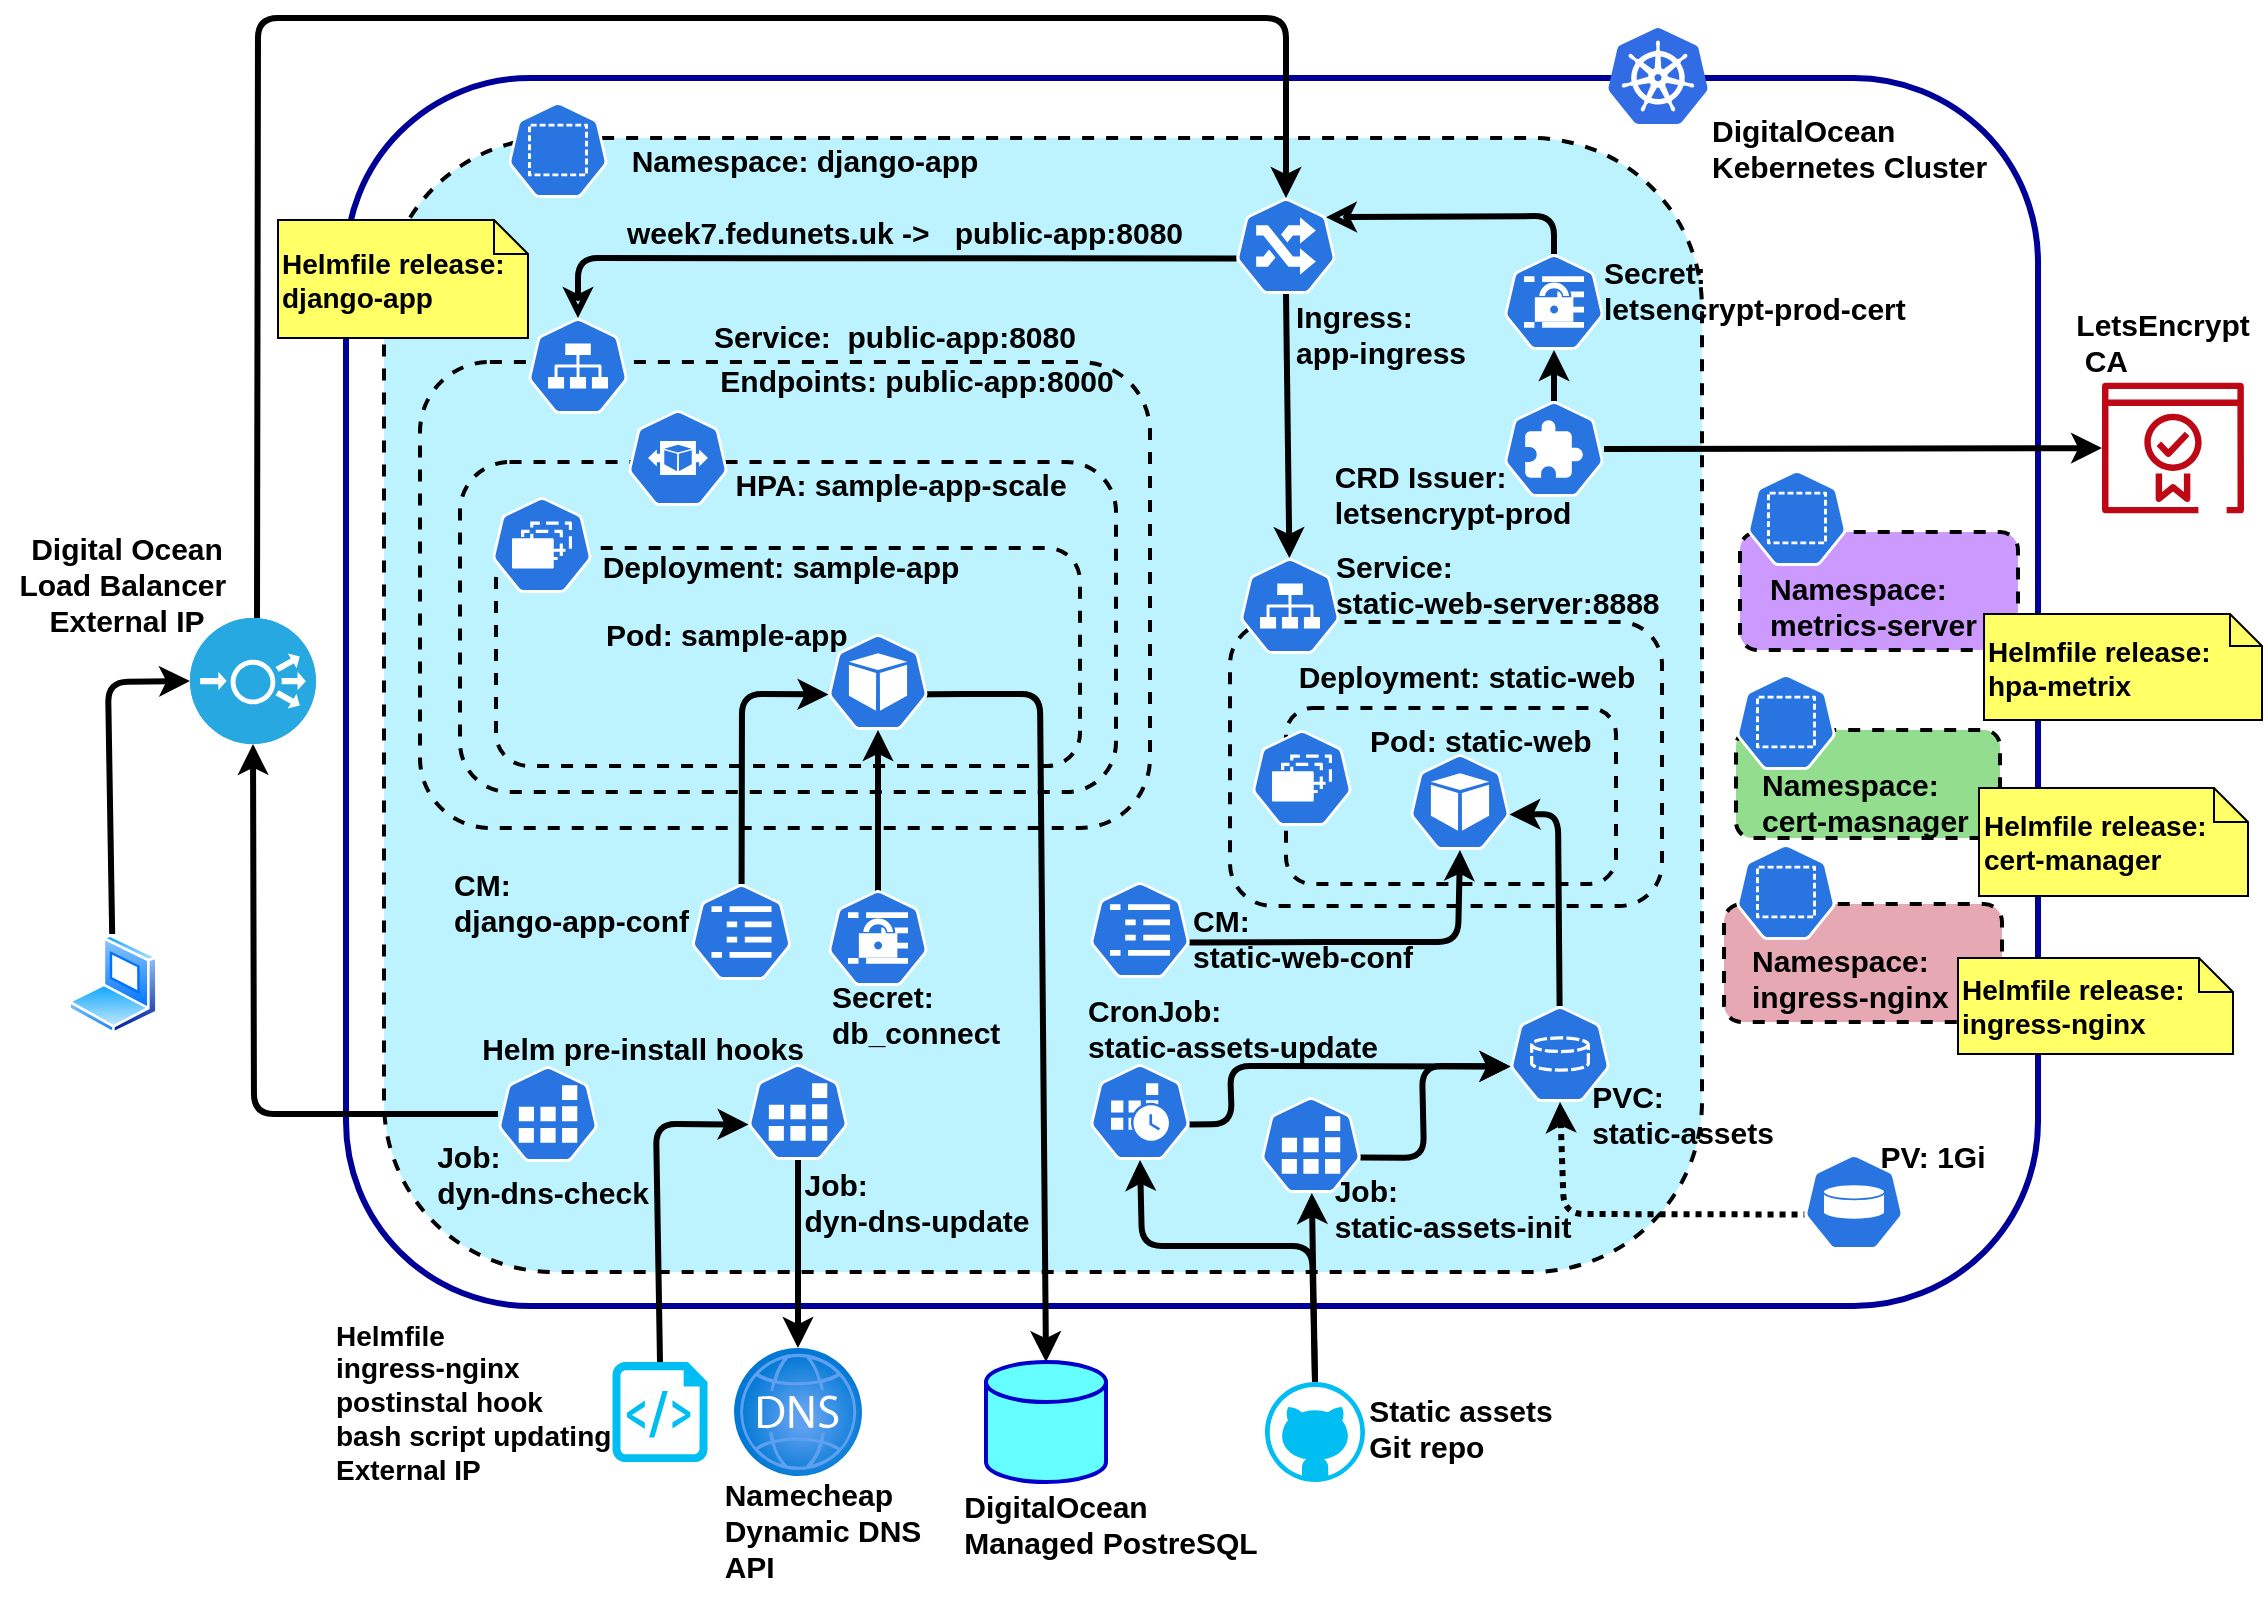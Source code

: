 <mxfile>
    <diagram id="bxJqmcAA1n49yRWCh9Xo" name="Page-1">
        <mxGraphModel dx="1388" dy="746" grid="0" gridSize="10" guides="1" tooltips="1" connect="1" arrows="1" fold="1" page="1" pageScale="1" pageWidth="1169" pageHeight="827" background="#ffffff" math="0" shadow="0">
            <root>
                <mxCell id="0"/>
                <mxCell id="1" parent="0"/>
                <mxCell id="16" value="" style="rounded=1;whiteSpace=wrap;html=1;fillColor=none;strokeColor=#000099;strokeWidth=3;fontColor=#000000;fontSize=15;fontFamily=Helvetica;" parent="1" vertex="1">
                    <mxGeometry x="185" y="68" width="846" height="614" as="geometry"/>
                </mxCell>
                <mxCell id="20" value="" style="rounded=1;whiteSpace=wrap;html=1;strokeColor=#000000;strokeWidth=2;fillColor=#E6A8B2;dashed=1;fontColor=#000000;fontSize=15;fontFamily=Helvetica;" parent="1" vertex="1">
                    <mxGeometry x="874" y="481" width="139" height="59" as="geometry"/>
                </mxCell>
                <mxCell id="19" value="" style="rounded=1;whiteSpace=wrap;html=1;strokeColor=#000000;strokeWidth=2;fillColor=#93DE8E;dashed=1;fontColor=#000000;fontSize=15;fontFamily=Helvetica;" parent="1" vertex="1">
                    <mxGeometry x="880" y="394" width="132" height="54" as="geometry"/>
                </mxCell>
                <mxCell id="18" value="" style="rounded=1;whiteSpace=wrap;html=1;strokeColor=#000000;strokeWidth=2;fillColor=#BDF2FF;dashed=1;fontColor=#000000;fontSize=15;fontFamily=Helvetica;" parent="1" vertex="1">
                    <mxGeometry x="204" y="98" width="659" height="567" as="geometry"/>
                </mxCell>
                <mxCell id="29" value="" style="rounded=1;whiteSpace=wrap;html=1;strokeColor=#000000;strokeWidth=2;fillColor=none;dashed=1;fontColor=#000000;fontSize=15;fontFamily=Helvetica;" parent="1" vertex="1">
                    <mxGeometry x="222" y="210" width="365" height="233" as="geometry"/>
                </mxCell>
                <mxCell id="30" value="" style="rounded=1;whiteSpace=wrap;html=1;strokeColor=#000000;strokeWidth=2;fillColor=none;dashed=1;fontColor=#000000;fontSize=15;fontFamily=Helvetica;" parent="1" vertex="1">
                    <mxGeometry x="242" y="260" width="328" height="165" as="geometry"/>
                </mxCell>
                <mxCell id="37" value="" style="rounded=1;whiteSpace=wrap;html=1;strokeColor=#000000;strokeWidth=2;fillColor=none;dashed=1;fontColor=#000000;fontSize=15;fontFamily=Helvetica;" parent="1" vertex="1">
                    <mxGeometry x="260" y="303" width="292" height="109" as="geometry"/>
                </mxCell>
                <mxCell id="17" value="" style="sketch=0;aspect=fixed;html=1;points=[];align=center;image;fontSize=15;image=img/lib/mscae/Kubernetes.svg;strokeColor=#000000;strokeWidth=3;fillColor=none;fontColor=#000000;fontFamily=Helvetica;" parent="1" vertex="1">
                    <mxGeometry x="816" y="43" width="50" height="48" as="geometry"/>
                </mxCell>
                <mxCell id="21" value="" style="sketch=0;html=1;dashed=0;whitespace=wrap;fillColor=#2875E2;strokeColor=#ffffff;points=[[0.005,0.63,0],[0.1,0.2,0],[0.9,0.2,0],[0.5,0,0],[0.995,0.63,0],[0.72,0.99,0],[0.5,1,0],[0.28,0.99,0]];verticalLabelPosition=bottom;align=center;verticalAlign=top;shape=mxgraph.kubernetes.icon;prIcon=ns;strokeWidth=2;fontColor=#000000;fontSize=15;fontFamily=Helvetica;" parent="1" vertex="1">
                    <mxGeometry x="266" y="80" width="50" height="48" as="geometry"/>
                </mxCell>
                <mxCell id="22" value="" style="sketch=0;html=1;dashed=0;whitespace=wrap;fillColor=#2875E2;strokeColor=#ffffff;points=[[0.005,0.63,0],[0.1,0.2,0],[0.9,0.2,0],[0.5,0,0],[0.995,0.63,0],[0.72,0.99,0],[0.5,1,0],[0.28,0.99,0]];verticalLabelPosition=bottom;align=center;verticalAlign=top;shape=mxgraph.kubernetes.icon;prIcon=ns;strokeWidth=2;fontColor=#000000;fontSize=15;fontFamily=Helvetica;" parent="1" vertex="1">
                    <mxGeometry x="880" y="366" width="50" height="48" as="geometry"/>
                </mxCell>
                <mxCell id="23" value="" style="sketch=0;html=1;dashed=0;whitespace=wrap;fillColor=#2875E2;strokeColor=#ffffff;points=[[0.005,0.63,0],[0.1,0.2,0],[0.9,0.2,0],[0.5,0,0],[0.995,0.63,0],[0.72,0.99,0],[0.5,1,0],[0.28,0.99,0]];verticalLabelPosition=bottom;align=center;verticalAlign=top;shape=mxgraph.kubernetes.icon;prIcon=ns;strokeWidth=2;fontColor=#000000;fontSize=15;fontFamily=Helvetica;" parent="1" vertex="1">
                    <mxGeometry x="880" y="451" width="50" height="48" as="geometry"/>
                </mxCell>
                <mxCell id="46" style="edgeStyle=none;html=1;fontSize=15;fontColor=#000000;strokeColor=#000000;strokeWidth=3;endArrow=classic;endFill=0;startArrow=none;startFill=0;entryX=0.5;entryY=0;entryDx=0;entryDy=0;entryPerimeter=0;fontFamily=Helvetica;exitX=0.005;exitY=0.63;exitDx=0;exitDy=0;exitPerimeter=0;" parent="1" source="24" target="26" edge="1">
                    <mxGeometry relative="1" as="geometry">
                        <mxPoint x="545" y="354" as="targetPoint"/>
                        <Array as="points">
                            <mxPoint x="301" y="158"/>
                        </Array>
                        <mxPoint x="564.0" y="158" as="sourcePoint"/>
                    </mxGeometry>
                </mxCell>
                <mxCell id="59" style="edgeStyle=none;html=1;entryX=0.5;entryY=0;entryDx=0;entryDy=0;entryPerimeter=0;strokeColor=#000000;strokeWidth=3;fontSize=15;fontColor=#000000;startArrow=classic;startFill=0;endArrow=none;endFill=0;fontFamily=Helvetica;exitX=0.9;exitY=0.2;exitDx=0;exitDy=0;exitPerimeter=0;" parent="1" source="24" target="55" edge="1">
                    <mxGeometry relative="1" as="geometry">
                        <Array as="points">
                            <mxPoint x="789" y="137"/>
                        </Array>
                        <mxPoint x="774" y="182" as="sourcePoint"/>
                        <mxPoint x="780" y="278" as="targetPoint"/>
                    </mxGeometry>
                </mxCell>
                <mxCell id="122" style="edgeStyle=none;html=1;exitX=0.5;exitY=1;exitDx=0;exitDy=0;exitPerimeter=0;strokeColor=#000000;strokeWidth=3;" edge="1" parent="1" source="24" target="113">
                    <mxGeometry relative="1" as="geometry"/>
                </mxCell>
                <mxCell id="24" value="" style="sketch=0;html=1;dashed=0;whitespace=wrap;fillColor=#2875E2;strokeColor=#ffffff;points=[[0.005,0.63,0],[0.1,0.2,0],[0.9,0.2,0],[0.5,0,0],[0.995,0.63,0],[0.72,0.99,0],[0.5,1,0],[0.28,0.99,0]];verticalLabelPosition=bottom;align=center;verticalAlign=top;shape=mxgraph.kubernetes.icon;prIcon=ing;strokeWidth=2;fontColor=#000000;fontSize=15;fontFamily=Helvetica;" parent="1" vertex="1">
                    <mxGeometry x="630" y="128" width="50" height="48" as="geometry"/>
                </mxCell>
                <mxCell id="26" value="" style="sketch=0;html=1;dashed=0;whitespace=wrap;fillColor=#2875E2;strokeColor=#ffffff;points=[[0.005,0.63,0],[0.1,0.2,0],[0.9,0.2,0],[0.5,0,0],[0.995,0.63,0],[0.72,0.99,0],[0.5,1,0],[0.28,0.99,0]];verticalLabelPosition=bottom;align=center;verticalAlign=top;shape=mxgraph.kubernetes.icon;prIcon=svc;strokeWidth=2;fontColor=#000000;fontSize=15;fontFamily=Helvetica;" parent="1" vertex="1">
                    <mxGeometry x="276" y="188" width="50" height="48" as="geometry"/>
                </mxCell>
                <mxCell id="25" value="" style="sketch=0;html=1;dashed=0;whitespace=wrap;fillColor=#2875E2;strokeColor=#ffffff;points=[[0.005,0.63,0],[0.1,0.2,0],[0.9,0.2,0],[0.5,0,0],[0.995,0.63,0],[0.72,0.99,0],[0.5,1,0],[0.28,0.99,0]];verticalLabelPosition=bottom;align=center;verticalAlign=top;shape=mxgraph.kubernetes.icon;prIcon=hpa;strokeWidth=2;fontColor=#000000;fontSize=15;fontFamily=Helvetica;" parent="1" vertex="1">
                    <mxGeometry x="326" y="234" width="50" height="48" as="geometry"/>
                </mxCell>
                <mxCell id="62" style="edgeStyle=none;html=1;entryX=0.005;entryY=0.63;entryDx=0;entryDy=0;entryPerimeter=0;strokeColor=#000000;strokeWidth=3;fontSize=15;fontColor=#000000;startArrow=none;startFill=0;endArrow=classic;endFill=1;fontFamily=Helvetica;" parent="1" source="31" target="33" edge="1">
                    <mxGeometry relative="1" as="geometry">
                        <Array as="points">
                            <mxPoint x="383" y="376"/>
                        </Array>
                    </mxGeometry>
                </mxCell>
                <mxCell id="31" value="" style="sketch=0;html=1;dashed=0;whitespace=wrap;fillColor=#2875E2;strokeColor=#ffffff;points=[[0.005,0.63,0],[0.1,0.2,0],[0.9,0.2,0],[0.5,0,0],[0.995,0.63,0],[0.72,0.99,0],[0.5,1,0],[0.28,0.99,0]];verticalLabelPosition=bottom;align=center;verticalAlign=top;shape=mxgraph.kubernetes.icon;prIcon=cm;strokeWidth=2;fontColor=#000000;fontSize=15;fontFamily=Helvetica;" parent="1" vertex="1">
                    <mxGeometry x="357.75" y="471" width="50" height="48" as="geometry"/>
                </mxCell>
                <mxCell id="61" style="edgeStyle=none;html=1;entryX=0.5;entryY=1;entryDx=0;entryDy=0;entryPerimeter=0;strokeColor=#000000;strokeWidth=3;fontSize=15;fontColor=#000000;startArrow=none;startFill=0;endArrow=classic;endFill=1;fontFamily=Helvetica;" parent="1" source="32" target="55" edge="1">
                    <mxGeometry relative="1" as="geometry"/>
                </mxCell>
                <mxCell id="68" style="edgeStyle=none;html=1;strokeColor=#000000;strokeWidth=3;fontSize=15;fontColor=#000000;startArrow=none;startFill=0;endArrow=classic;endFill=1;fontFamily=Helvetica;" parent="1" source="32" target="64" edge="1">
                    <mxGeometry relative="1" as="geometry"/>
                </mxCell>
                <mxCell id="32" value="" style="sketch=0;html=1;dashed=0;whitespace=wrap;fillColor=#2875E2;strokeColor=#ffffff;points=[[0.005,0.63,0],[0.1,0.2,0],[0.9,0.2,0],[0.5,0,0],[0.995,0.63,0],[0.72,0.99,0],[0.5,1,0],[0.28,0.99,0]];verticalLabelPosition=bottom;align=center;verticalAlign=top;shape=mxgraph.kubernetes.icon;prIcon=crd;strokeWidth=2;fontColor=#000000;fontSize=15;fontFamily=Helvetica;" parent="1" vertex="1">
                    <mxGeometry x="764" y="229.5" width="50" height="48" as="geometry"/>
                </mxCell>
                <mxCell id="71" style="edgeStyle=none;html=1;exitX=0.995;exitY=0.63;exitDx=0;exitDy=0;exitPerimeter=0;entryX=0.5;entryY=0;entryDx=0;entryDy=0;entryPerimeter=0;strokeColor=#000000;strokeWidth=3;fontSize=15;fontColor=#000000;startArrow=none;startFill=0;endArrow=classic;endFill=1;fontFamily=Helvetica;" parent="1" edge="1" target="70">
                    <mxGeometry relative="1" as="geometry">
                        <Array as="points">
                            <mxPoint x="504" y="376"/>
                            <mxPoint x="532" y="376"/>
                        </Array>
                        <mxPoint x="463.75" y="376.24" as="sourcePoint"/>
                        <mxPoint x="667" y="722.0" as="targetPoint"/>
                    </mxGeometry>
                </mxCell>
                <mxCell id="33" value="" style="sketch=0;html=1;dashed=0;whitespace=wrap;fillColor=#2875E2;strokeColor=#ffffff;points=[[0.005,0.63,0],[0.1,0.2,0],[0.9,0.2,0],[0.5,0,0],[0.995,0.63,0],[0.72,0.99,0],[0.5,1,0],[0.28,0.99,0]];verticalLabelPosition=bottom;align=center;verticalAlign=top;shape=mxgraph.kubernetes.icon;prIcon=pod;strokeWidth=2;fontColor=#000000;fontSize=15;fontFamily=Helvetica;" parent="1" vertex="1">
                    <mxGeometry x="426" y="346" width="50" height="48" as="geometry"/>
                </mxCell>
                <mxCell id="63" style="edgeStyle=none;html=1;exitX=0.5;exitY=0;exitDx=0;exitDy=0;exitPerimeter=0;entryX=0.5;entryY=1;entryDx=0;entryDy=0;entryPerimeter=0;strokeColor=#000000;strokeWidth=3;fontSize=15;fontColor=#000000;startArrow=none;startFill=0;endArrow=classic;endFill=1;fontFamily=Helvetica;" parent="1" source="125" target="33" edge="1">
                    <mxGeometry relative="1" as="geometry">
                        <Array as="points">
                            <mxPoint x="451" y="495"/>
                        </Array>
                        <mxPoint x="480.25" y="494.24" as="sourcePoint"/>
                    </mxGeometry>
                </mxCell>
                <mxCell id="67" style="edgeStyle=none;html=1;strokeColor=#000000;strokeWidth=3;fontSize=15;fontColor=#000000;startArrow=none;startFill=0;endArrow=classic;endFill=1;exitX=0.5;exitY=1;exitDx=0;exitDy=0;exitPerimeter=0;fontFamily=Helvetica;" parent="1" source="36" target="66" edge="1">
                    <mxGeometry relative="1" as="geometry">
                        <Array as="points"/>
                    </mxGeometry>
                </mxCell>
                <mxCell id="36" value="" style="sketch=0;html=1;dashed=0;whitespace=wrap;fillColor=#2875E2;strokeColor=#ffffff;points=[[0.005,0.63,0],[0.1,0.2,0],[0.9,0.2,0],[0.5,0,0],[0.995,0.63,0],[0.72,0.99,0],[0.5,1,0],[0.28,0.99,0]];verticalLabelPosition=bottom;align=center;verticalAlign=top;shape=mxgraph.kubernetes.icon;prIcon=job;strokeWidth=2;fontColor=#000000;fontSize=15;fontFamily=Helvetica;" parent="1" vertex="1">
                    <mxGeometry x="386" y="561" width="50" height="48" as="geometry"/>
                </mxCell>
                <mxCell id="35" value="" style="sketch=0;html=1;dashed=0;whitespace=wrap;fillColor=#2875E2;strokeColor=#ffffff;points=[[0.005,0.63,0],[0.1,0.2,0],[0.9,0.2,0],[0.5,0,0],[0.995,0.63,0],[0.72,0.99,0],[0.5,1,0],[0.28,0.99,0]];verticalLabelPosition=bottom;align=center;verticalAlign=top;shape=mxgraph.kubernetes.icon;prIcon=rs;strokeWidth=2;fontColor=#000000;fontSize=15;fontFamily=Helvetica;" parent="1" vertex="1">
                    <mxGeometry x="258" y="277.5" width="50" height="48" as="geometry"/>
                </mxCell>
                <mxCell id="39" value="&lt;font style=&quot;font-size: 15px;&quot;&gt;&lt;b style=&quot;font-size: 15px;&quot;&gt;DigitalOcean &lt;br&gt;Kebernetes Cluster&lt;/b&gt;&lt;/font&gt;" style="text;html=1;align=left;verticalAlign=middle;resizable=0;points=[];autosize=1;strokeColor=none;fillColor=none;fontColor=#000000;fontSize=15;fontFamily=Helvetica;" parent="1" vertex="1">
                    <mxGeometry x="866" y="79" width="156" height="48" as="geometry"/>
                </mxCell>
                <mxCell id="40" value="&lt;font style=&quot;font-size: 15px;&quot;&gt;&lt;b style=&quot;font-size: 15px;&quot;&gt;Namespace: django-app&lt;/b&gt;&lt;/font&gt;" style="text;html=1;align=center;verticalAlign=middle;resizable=0;points=[];autosize=1;strokeColor=none;fillColor=none;fontColor=#000000;fontSize=15;fontFamily=Helvetica;" parent="1" vertex="1">
                    <mxGeometry x="318" y="94" width="191" height="30" as="geometry"/>
                </mxCell>
                <mxCell id="41" value="&lt;font style=&quot;font-size: 15px;&quot;&gt;&lt;b style=&quot;font-size: 15px;&quot;&gt;Ingress:&lt;br style=&quot;font-size: 15px;&quot;&gt;app-ingress&lt;/b&gt;&lt;/font&gt;" style="text;html=1;align=left;verticalAlign=middle;resizable=0;points=[];autosize=1;strokeColor=none;fillColor=none;fontColor=#000000;fontSize=15;fontFamily=Helvetica;" parent="1" vertex="1">
                    <mxGeometry x="658" y="172.23" width="103" height="48" as="geometry"/>
                </mxCell>
                <mxCell id="42" value="&lt;b style=&quot;font-size: 15px;&quot;&gt;Service:&amp;nbsp; public-app:8080&lt;/b&gt;" style="text;html=1;align=center;verticalAlign=middle;resizable=0;points=[];autosize=1;strokeColor=none;fillColor=none;fontColor=#000000;fontSize=15;fontFamily=Helvetica;" parent="1" vertex="1">
                    <mxGeometry x="359" y="182" width="199" height="30" as="geometry"/>
                </mxCell>
                <mxCell id="43" value="&lt;font style=&quot;font-size: 15px;&quot;&gt;&lt;b style=&quot;font-size: 15px;&quot;&gt;Deployment: sample-app&lt;/b&gt;&lt;/font&gt;" style="text;html=1;align=center;verticalAlign=middle;resizable=0;points=[];autosize=1;strokeColor=none;fillColor=none;fontColor=#000000;fontSize=15;fontFamily=Helvetica;" parent="1" vertex="1">
                    <mxGeometry x="303.5" y="297" width="196" height="30" as="geometry"/>
                </mxCell>
                <mxCell id="44" value="&lt;font style=&quot;font-size: 15px;&quot;&gt;&lt;b style=&quot;font-size: 15px;&quot;&gt;HPA: &lt;/b&gt;&lt;span style=&quot;font-size: 15px;&quot;&gt;&lt;b style=&quot;font-size: 15px;&quot;&gt;sample-app-scale&lt;/b&gt;&lt;/span&gt;&lt;br style=&quot;font-size: 15px;&quot;&gt;&lt;/font&gt;" style="text;html=1;align=center;verticalAlign=middle;resizable=0;points=[];autosize=1;strokeColor=none;fillColor=none;fontColor=#000000;fontSize=15;fontFamily=Helvetica;" parent="1" vertex="1">
                    <mxGeometry x="370" y="255.77" width="184" height="30" as="geometry"/>
                </mxCell>
                <mxCell id="48" value="&lt;span style=&quot;font-size: 15px;&quot;&gt;&lt;b style=&quot;font-size: 15px;&quot;&gt;Pod: sample-app&lt;/b&gt;&lt;/span&gt;" style="text;html=1;align=left;verticalAlign=middle;resizable=0;points=[];autosize=1;strokeColor=none;fillColor=none;fontColor=#000000;fontSize=15;fontFamily=Helvetica;" parent="1" vertex="1">
                    <mxGeometry x="313" y="331" width="139" height="30" as="geometry"/>
                </mxCell>
                <mxCell id="49" value="&lt;div style=&quot;text-align: left; font-size: 15px;&quot;&gt;&lt;b style=&quot;background-color: initial; font-size: 15px;&quot;&gt;Endpoints:&amp;nbsp;&lt;/b&gt;&lt;b style=&quot;background-color: initial;&quot;&gt;public-app:8000&lt;/b&gt;&lt;/div&gt;" style="text;html=1;align=center;verticalAlign=middle;resizable=0;points=[];autosize=1;strokeColor=none;fillColor=none;fontColor=#000000;fontSize=15;fontFamily=Helvetica;" parent="1" vertex="1">
                    <mxGeometry x="362.5" y="204" width="215" height="30" as="geometry"/>
                </mxCell>
                <mxCell id="85" style="edgeStyle=none;html=1;entryX=0.5;entryY=1;entryDx=0;entryDy=0;entryPerimeter=0;strokeColor=#000000;strokeWidth=3;fontSize=15;fontColor=#000000;startArrow=none;startFill=0;endArrow=classic;endFill=1;fontFamily=Helvetica;" parent="1" source="51" target="78" edge="1">
                    <mxGeometry relative="1" as="geometry">
                        <Array as="points">
                            <mxPoint x="139" y="586"/>
                        </Array>
                    </mxGeometry>
                </mxCell>
                <mxCell id="50" value="&lt;div style=&quot;text-align: left; font-size: 15px;&quot;&gt;&lt;b style=&quot;font-size: 15px; background-color: initial;&quot;&gt;Job:&lt;/b&gt;&lt;/div&gt;&lt;span style=&quot;font-size: 15px;&quot;&gt;&lt;b style=&quot;font-size: 15px;&quot;&gt;dyn-dns-update&lt;/b&gt;&lt;/span&gt;" style="text;html=1;align=center;verticalAlign=middle;resizable=0;points=[];autosize=1;strokeColor=none;fillColor=none;fontColor=#000000;fontSize=15;fontFamily=Helvetica;" parent="1" vertex="1">
                    <mxGeometry x="404.5" y="606" width="131" height="48" as="geometry"/>
                </mxCell>
                <mxCell id="51" value="" style="sketch=0;html=1;dashed=0;whitespace=wrap;fillColor=#2875E2;strokeColor=#ffffff;points=[[0.005,0.63,0],[0.1,0.2,0],[0.9,0.2,0],[0.5,0,0],[0.995,0.63,0],[0.72,0.99,0],[0.5,1,0],[0.28,0.99,0]];verticalLabelPosition=bottom;align=center;verticalAlign=top;shape=mxgraph.kubernetes.icon;prIcon=job;strokeWidth=2;fontColor=#000000;fontSize=15;fontFamily=Helvetica;" parent="1" vertex="1">
                    <mxGeometry x="261" y="562" width="50" height="48" as="geometry"/>
                </mxCell>
                <mxCell id="52" value="&lt;div style=&quot;text-align: left; font-size: 15px;&quot;&gt;&lt;b style=&quot;font-size: 15px; background-color: initial;&quot;&gt;Job:&lt;/b&gt;&lt;/div&gt;&lt;span style=&quot;font-size: 15px;&quot;&gt;&lt;b style=&quot;font-size: 15px;&quot;&gt;dyn-dns-check&lt;/b&gt;&lt;/span&gt;" style="text;html=1;align=center;verticalAlign=middle;resizable=0;points=[];autosize=1;strokeColor=none;fillColor=none;fontColor=#000000;fontSize=15;fontFamily=Helvetica;" parent="1" vertex="1">
                    <mxGeometry x="221" y="592" width="124" height="48" as="geometry"/>
                </mxCell>
                <mxCell id="53" value="&lt;span style=&quot;font-size: 15px;&quot;&gt;&lt;b style=&quot;font-size: 15px;&quot;&gt;CM:&lt;br style=&quot;font-size: 15px;&quot;&gt;&lt;div style=&quot;font-size: 15px;&quot;&gt;&lt;b style=&quot;background-color: initial; font-size: 15px;&quot;&gt;django-app-conf&lt;/b&gt;&lt;/div&gt;&lt;/b&gt;&lt;/span&gt;" style="text;html=1;align=left;verticalAlign=middle;resizable=0;points=[];autosize=1;strokeColor=none;fillColor=none;fontColor=#000000;fontSize=15;fontFamily=Helvetica;" parent="1" vertex="1">
                    <mxGeometry x="237" y="456" width="135" height="48" as="geometry"/>
                </mxCell>
                <mxCell id="55" value="" style="sketch=0;html=1;dashed=0;whitespace=wrap;fillColor=#2875E2;strokeColor=#ffffff;points=[[0.005,0.63,0],[0.1,0.2,0],[0.9,0.2,0],[0.5,0,0],[0.995,0.63,0],[0.72,0.99,0],[0.5,1,0],[0.28,0.99,0]];verticalLabelPosition=bottom;align=center;verticalAlign=top;shape=mxgraph.kubernetes.icon;prIcon=secret;strokeWidth=2;fontColor=#000000;fontSize=15;fontFamily=Helvetica;" parent="1" vertex="1">
                    <mxGeometry x="764" y="156" width="50" height="48" as="geometry"/>
                </mxCell>
                <mxCell id="56" value="&lt;span style=&quot;font-size: 15px;&quot;&gt;&lt;b style=&quot;font-size: 15px;&quot;&gt;Secret:&lt;br style=&quot;font-size: 15px;&quot;&gt;letsencrypt-prod-cert&lt;br style=&quot;font-size: 15px;&quot;&gt;&lt;/b&gt;&lt;/span&gt;" style="text;html=1;align=left;verticalAlign=middle;resizable=0;points=[];autosize=1;strokeColor=none;fillColor=none;fontColor=#000000;fontSize=15;fontFamily=Helvetica;" parent="1" vertex="1">
                    <mxGeometry x="812" y="150" width="169" height="48" as="geometry"/>
                </mxCell>
                <mxCell id="60" value="&lt;div style=&quot;text-align: left; font-size: 15px;&quot;&gt;&lt;span style=&quot;font-size: 15px;&quot;&gt;&lt;b style=&quot;font-size: 15px;&quot;&gt;CRD Issuer:&lt;/b&gt;&lt;/span&gt;&lt;/div&gt;&lt;div style=&quot;text-align: left; font-size: 15px;&quot;&gt;&lt;span style=&quot;font-size: 15px;&quot;&gt;&lt;b style=&quot;font-size: 15px;&quot;&gt;letsencrypt-prod&lt;/b&gt;&lt;/span&gt;&lt;/div&gt;" style="text;html=1;align=center;verticalAlign=middle;resizable=0;points=[];autosize=1;strokeColor=none;fillColor=none;fontColor=#000000;fontSize=15;fontFamily=Helvetica;" parent="1" vertex="1">
                    <mxGeometry x="669.5" y="252" width="136" height="48" as="geometry"/>
                </mxCell>
                <mxCell id="64" value="" style="sketch=0;outlineConnect=0;fontColor=#000000;gradientColor=none;fillColor=#BF0816;strokeColor=none;dashed=0;verticalLabelPosition=bottom;verticalAlign=top;align=center;html=1;fontSize=15;fontStyle=0;aspect=fixed;pointerEvents=1;shape=mxgraph.aws4.certificate_manager_2;fontFamily=Helvetica;" parent="1" vertex="1">
                    <mxGeometry x="1063" y="220.23" width="71" height="65.54" as="geometry"/>
                </mxCell>
                <mxCell id="66" value="" style="aspect=fixed;html=1;points=[];align=center;image;fontSize=15;image=img/lib/azure2/networking/DNS_Zones.svg;fontColor=#000000;fillColor=#66FFFF;fontFamily=Helvetica;" parent="1" vertex="1">
                    <mxGeometry x="379" y="703" width="64" height="64" as="geometry"/>
                </mxCell>
                <mxCell id="70" value="" style="strokeWidth=2;html=1;shape=mxgraph.flowchart.database;whiteSpace=wrap;fontSize=15;fontColor=#000000;fillColor=#66FFFF;strokeColor=#0000CC;fontFamily=Helvetica;" parent="1" vertex="1">
                    <mxGeometry x="505" y="710" width="60" height="60" as="geometry"/>
                </mxCell>
                <mxCell id="72" value="&lt;div style=&quot;text-align: left; font-size: 15px;&quot;&gt;&lt;span style=&quot;font-size: 15px;&quot;&gt;&lt;b style=&quot;font-size: 15px;&quot;&gt;Lets&lt;/b&gt;&lt;/span&gt;&lt;b style=&quot;background-color: initial;&quot;&gt;Encrypt&lt;/b&gt;&lt;/div&gt;&lt;div style=&quot;text-align: left; font-size: 15px;&quot;&gt;&lt;b style=&quot;background-color: initial;&quot;&gt;&amp;nbsp;CA&lt;/b&gt;&lt;/div&gt;" style="text;html=1;align=center;verticalAlign=middle;resizable=0;points=[];autosize=1;strokeColor=none;fillColor=none;fontColor=#000000;fontSize=15;fontFamily=Helvetica;" parent="1" vertex="1">
                    <mxGeometry x="1040" y="176.0" width="105" height="48" as="geometry"/>
                </mxCell>
                <mxCell id="73" value="&lt;div style=&quot;text-align: left; font-size: 15px;&quot;&gt;&lt;span style=&quot;font-size: 15px;&quot;&gt;&lt;b style=&quot;font-size: 15px;&quot;&gt;Namecheap&amp;nbsp;&lt;/b&gt;&lt;/span&gt;&lt;/div&gt;&lt;div style=&quot;text-align: left; font-size: 15px;&quot;&gt;&lt;span style=&quot;font-size: 15px;&quot;&gt;&lt;b style=&quot;font-size: 15px;&quot;&gt;Dynamic DNS&lt;/b&gt;&lt;/span&gt;&lt;/div&gt;&lt;div style=&quot;text-align: left; font-size: 15px;&quot;&gt;&lt;span style=&quot;font-size: 15px;&quot;&gt;&lt;b style=&quot;font-size: 15px;&quot;&gt;API&lt;/b&gt;&lt;/span&gt;&lt;/div&gt;" style="text;html=1;align=center;verticalAlign=middle;resizable=0;points=[];autosize=1;strokeColor=none;fillColor=none;fontColor=#000000;fontSize=15;fontFamily=Helvetica;" parent="1" vertex="1">
                    <mxGeometry x="365" y="761" width="116" height="66" as="geometry"/>
                </mxCell>
                <mxCell id="74" value="&lt;div style=&quot;text-align: left; font-size: 15px;&quot;&gt;&lt;span style=&quot;font-size: 15px;&quot;&gt;&lt;b style=&quot;font-size: 15px;&quot;&gt;DigitalOcean&lt;/b&gt;&lt;/span&gt;&lt;/div&gt;&lt;div style=&quot;text-align: left; font-size: 15px;&quot;&gt;&lt;span style=&quot;font-size: 15px;&quot;&gt;&lt;b style=&quot;font-size: 15px;&quot;&gt;Managed&amp;nbsp;&lt;/b&gt;&lt;/span&gt;&lt;b style=&quot;background-color: initial;&quot;&gt;PostreSQL&lt;/b&gt;&lt;/div&gt;" style="text;html=1;align=center;verticalAlign=middle;resizable=0;points=[];autosize=1;strokeColor=none;fillColor=none;fontColor=#000000;fontSize=15;fontFamily=Helvetica;" parent="1" vertex="1">
                    <mxGeometry x="484" y="767" width="165" height="48" as="geometry"/>
                </mxCell>
                <mxCell id="80" style="edgeStyle=none;html=1;exitX=0.5;exitY=0;exitDx=0;exitDy=0;exitPerimeter=0;entryX=0.5;entryY=0;entryDx=0;entryDy=0;entryPerimeter=0;strokeColor=#000000;strokeWidth=3;fontSize=15;fontColor=#000000;startArrow=none;startFill=0;endArrow=classic;endFill=1;fontFamily=Helvetica;" parent="1" target="24" edge="1">
                    <mxGeometry relative="1" as="geometry">
                        <Array as="points">
                            <mxPoint x="141" y="38"/>
                            <mxPoint x="655" y="38"/>
                        </Array>
                        <mxPoint x="140.5" y="338" as="sourcePoint"/>
                    </mxGeometry>
                </mxCell>
                <mxCell id="78" value="" style="fillColor=#28A8E0;verticalLabelPosition=bottom;sketch=0;html=1;strokeColor=#ffffff;verticalAlign=top;align=center;points=[[0.145,0.145,0],[0.5,0,0],[0.855,0.145,0],[1,0.5,0],[0.855,0.855,0],[0.5,1,0],[0.145,0.855,0],[0,0.5,0]];pointerEvents=1;shape=mxgraph.cisco_safe.compositeIcon;bgIcon=ellipse;resIcon=mxgraph.cisco_safe.capability.load_balancer;labelBackgroundColor=#FFFFFF;fontSize=15;fontColor=#000000;fontFamily=Helvetica;" parent="1" vertex="1">
                    <mxGeometry x="107" y="338" width="63" height="63" as="geometry"/>
                </mxCell>
                <mxCell id="87" style="edgeStyle=none;html=1;entryX=0;entryY=0.5;entryDx=0;entryDy=0;entryPerimeter=0;strokeColor=#000000;strokeWidth=3;fontSize=15;fontColor=#000000;startArrow=none;startFill=0;endArrow=classic;endFill=1;fontFamily=Helvetica;" parent="1" source="86" target="78" edge="1">
                    <mxGeometry relative="1" as="geometry">
                        <Array as="points">
                            <mxPoint x="66" y="370"/>
                        </Array>
                    </mxGeometry>
                </mxCell>
                <mxCell id="86" value="" style="aspect=fixed;perimeter=ellipsePerimeter;html=1;align=center;shadow=0;dashed=0;spacingTop=3;image;image=img/lib/active_directory/laptop_client.svg;labelBackgroundColor=#FFFFFF;strokeColor=#0000CC;fontSize=15;fontColor=#000000;fillColor=#66FFFF;fontFamily=Helvetica;" parent="1" vertex="1">
                    <mxGeometry x="46" y="496" width="45" height="50" as="geometry"/>
                </mxCell>
                <mxCell id="88" value="&lt;font style=&quot;font-size: 15px;&quot;&gt;&lt;b style=&quot;font-size: 15px;&quot;&gt;Namespace: &lt;br&gt;&lt;div style=&quot;&quot;&gt;&lt;b style=&quot;background-color: initial;&quot;&gt;cert-masnager&lt;/b&gt;&lt;/div&gt;&lt;/b&gt;&lt;/font&gt;" style="text;html=1;align=left;verticalAlign=middle;resizable=0;points=[];autosize=1;strokeColor=none;fillColor=none;fontColor=#000000;fontSize=15;fontFamily=Helvetica;" parent="1" vertex="1">
                    <mxGeometry x="891" y="406" width="121" height="48" as="geometry"/>
                </mxCell>
                <mxCell id="89" value="&lt;font style=&quot;font-size: 15px;&quot;&gt;&lt;b style=&quot;font-size: 15px;&quot;&gt;Namespace: &lt;br&gt;ingress-nginx&lt;/b&gt;&lt;/font&gt;" style="text;html=1;align=left;verticalAlign=middle;resizable=0;points=[];autosize=1;strokeColor=none;fillColor=none;fontColor=#000000;fontSize=15;fontFamily=Helvetica;" parent="1" vertex="1">
                    <mxGeometry x="886" y="494" width="116" height="48" as="geometry"/>
                </mxCell>
                <mxCell id="90" value="&lt;font style=&quot;font-size: 15px;&quot;&gt;&lt;b style=&quot;font-size: 15px;&quot;&gt;Digital Ocean&lt;br style=&quot;font-size: 15px;&quot;&gt;Load Balancer&amp;nbsp;&lt;br style=&quot;font-size: 15px;&quot;&gt;External IP&lt;br style=&quot;font-size: 15px;&quot;&gt;&lt;/b&gt;&lt;/font&gt;" style="text;html=1;align=center;verticalAlign=middle;resizable=0;points=[];autosize=1;strokeColor=none;fillColor=none;fontColor=#000000;fontSize=15;fontFamily=Helvetica;" parent="1" vertex="1">
                    <mxGeometry x="12" y="288" width="126" height="66" as="geometry"/>
                </mxCell>
                <mxCell id="92" value="&lt;span style=&quot;font-size: 15px;&quot;&gt;&lt;b style=&quot;font-size: 15px;&quot;&gt;week7.fedunets.uk -&amp;gt;&amp;nbsp;&lt;/b&gt;&lt;/span&gt;&lt;b style=&quot;font-size: 15px;&quot;&gt;&amp;nbsp; public-app:8080&lt;/b&gt;" style="text;html=1;align=center;verticalAlign=middle;resizable=0;points=[];autosize=1;strokeColor=none;fillColor=none;fontColor=#000000;fontSize=15;fontFamily=Helvetica;" parent="1" vertex="1">
                    <mxGeometry x="316" y="130" width="296" height="30" as="geometry"/>
                </mxCell>
                <mxCell id="93" value="&lt;div style=&quot;text-align: left; font-size: 15px;&quot;&gt;&lt;b&gt;Helm pre-install hooks&lt;/b&gt;&lt;/div&gt;" style="text;html=1;align=center;verticalAlign=middle;resizable=0;points=[];autosize=1;strokeColor=none;fillColor=none;fontColor=#000000;fontSize=15;fontFamily=Helvetica;" parent="1" vertex="1">
                    <mxGeometry x="243" y="538" width="179" height="30" as="geometry"/>
                </mxCell>
                <mxCell id="95" style="edgeStyle=none;html=1;entryX=0.005;entryY=0.63;entryDx=0;entryDy=0;entryPerimeter=0;strokeColor=#000000;strokeWidth=3;exitX=0.5;exitY=0;exitDx=0;exitDy=0;exitPerimeter=0;" parent="1" source="94" target="36" edge="1">
                    <mxGeometry relative="1" as="geometry">
                        <mxPoint x="387" y="735" as="sourcePoint"/>
                        <Array as="points">
                            <mxPoint x="340" y="591"/>
                        </Array>
                    </mxGeometry>
                </mxCell>
                <mxCell id="94" value="" style="verticalLabelPosition=bottom;html=1;verticalAlign=top;align=center;strokeColor=none;fillColor=#00BEF2;shape=mxgraph.azure.script_file;pointerEvents=1;" parent="1" vertex="1">
                    <mxGeometry x="318.25" y="710" width="47.5" height="50" as="geometry"/>
                </mxCell>
                <mxCell id="96" value="&lt;div style=&quot;font-size: 14px;&quot;&gt;&lt;b style=&quot;background-color: initial; font-size: 14px;&quot;&gt;Helmfile&amp;nbsp;&lt;/b&gt;&lt;/div&gt;&lt;b style=&quot;font-size: 14px;&quot;&gt;ingress-nginx&lt;/b&gt;&lt;div style=&quot;font-size: 14px;&quot;&gt;&lt;b style=&quot;background-color: initial; font-size: 14px;&quot;&gt;postinstal hook&lt;/b&gt;&lt;/div&gt;&lt;font style=&quot;font-size: 14px;&quot;&gt;&lt;div style=&quot;font-size: 14px;&quot;&gt;&lt;b style=&quot;background-color: initial; font-size: 14px;&quot;&gt;bash script updating&amp;nbsp;&lt;/b&gt;&lt;/div&gt;&lt;b style=&quot;font-size: 14px;&quot;&gt;&lt;div style=&quot;font-size: 14px;&quot;&gt;&lt;b style=&quot;background-color: initial; font-size: 14px;&quot;&gt;External IP&lt;/b&gt;&lt;/div&gt;&lt;/b&gt;&lt;/font&gt;" style="text;html=1;align=left;verticalAlign=middle;resizable=0;points=[];autosize=1;strokeColor=none;fillColor=none;fontColor=#000000;fontSize=14;fontFamily=Helvetica;" parent="1" vertex="1">
                    <mxGeometry x="178" y="682" width="160" height="96" as="geometry"/>
                </mxCell>
                <mxCell id="102" value="&lt;div style=&quot;&quot;&gt;&lt;b style=&quot;font-size: 14px; color: rgb(0, 0, 0); background-color: initial;&quot;&gt;Helmfile release:&lt;/b&gt;&lt;/div&gt;&lt;font style=&quot;font-size: 14px;&quot; color=&quot;#000000&quot;&gt;&lt;div style=&quot;&quot;&gt;&lt;b style=&quot;background-color: initial;&quot;&gt;cert-manager&lt;/b&gt;&lt;/div&gt;&lt;/font&gt;" style="shape=note2;boundedLbl=1;whiteSpace=wrap;html=1;size=17;verticalAlign=middle;align=left;fillColor=#FFFF66;strokeColor=#000000;" parent="1" vertex="1">
                    <mxGeometry x="1001.5" y="423" width="134.5" height="54" as="geometry"/>
                </mxCell>
                <mxCell id="103" value="&lt;div style=&quot;&quot;&gt;&lt;b style=&quot;font-size: 14px; color: rgb(0, 0, 0); background-color: initial;&quot;&gt;Helmfile release:&lt;/b&gt;&lt;/div&gt;&lt;font style=&quot;font-size: 14px;&quot; color=&quot;#000000&quot;&gt;&lt;div style=&quot;&quot;&gt;&lt;b&gt;ingress-nginx&lt;/b&gt;&lt;/div&gt;&lt;/font&gt;" style="shape=note2;boundedLbl=1;whiteSpace=wrap;html=1;size=17;verticalAlign=middle;align=left;fillColor=#FFFF66;strokeColor=#000000;" parent="1" vertex="1">
                    <mxGeometry x="991" y="508" width="137.5" height="48" as="geometry"/>
                </mxCell>
                <mxCell id="104" value="&lt;div style=&quot;&quot;&gt;&lt;b style=&quot;font-size: 14px; color: rgb(0, 0, 0); background-color: initial;&quot;&gt;Helmfile release:&lt;/b&gt;&lt;/div&gt;&lt;font style=&quot;font-size: 14px;&quot; color=&quot;#000000&quot;&gt;&lt;div style=&quot;&quot;&gt;&lt;b style=&quot;background-color: initial;&quot;&gt;django-app&lt;/b&gt;&lt;/div&gt;&lt;/font&gt;" style="shape=note2;boundedLbl=1;whiteSpace=wrap;html=1;size=17;verticalAlign=middle;align=left;fillColor=#FFFF66;strokeColor=#000000;" parent="1" vertex="1">
                    <mxGeometry x="151" y="139" width="125" height="59" as="geometry"/>
                </mxCell>
                <mxCell id="105" value="" style="rounded=1;whiteSpace=wrap;html=1;strokeColor=#000000;strokeWidth=2;fillColor=#CC99FF;dashed=1;fontColor=#000000;fontSize=15;fontFamily=Helvetica;" parent="1" vertex="1">
                    <mxGeometry x="882" y="295" width="139" height="59" as="geometry"/>
                </mxCell>
                <mxCell id="106" value="" style="sketch=0;html=1;dashed=0;whitespace=wrap;fillColor=#2875E2;strokeColor=#ffffff;points=[[0.005,0.63,0],[0.1,0.2,0],[0.9,0.2,0],[0.5,0,0],[0.995,0.63,0],[0.72,0.99,0],[0.5,1,0],[0.28,0.99,0]];verticalLabelPosition=bottom;align=center;verticalAlign=top;shape=mxgraph.kubernetes.icon;prIcon=ns;strokeWidth=2;fontColor=#000000;fontSize=15;fontFamily=Helvetica;" parent="1" vertex="1">
                    <mxGeometry x="885.5" y="264" width="50" height="48" as="geometry"/>
                </mxCell>
                <mxCell id="107" value="&lt;font style=&quot;font-size: 15px;&quot;&gt;&lt;b style=&quot;font-size: 15px;&quot;&gt;Namespace: &lt;br&gt;metrics-server&lt;/b&gt;&lt;/font&gt;" style="text;html=1;align=left;verticalAlign=middle;resizable=0;points=[];autosize=1;strokeColor=none;fillColor=none;fontColor=#000000;fontSize=15;fontFamily=Helvetica;" parent="1" vertex="1">
                    <mxGeometry x="895" y="308" width="121" height="48" as="geometry"/>
                </mxCell>
                <mxCell id="108" value="&lt;div style=&quot;&quot;&gt;&lt;b style=&quot;font-size: 14px; color: rgb(0, 0, 0); background-color: initial;&quot;&gt;Helmfile release:&lt;/b&gt;&lt;/div&gt;&lt;font style=&quot;font-size: 14px;&quot; color=&quot;#000000&quot;&gt;&lt;div style=&quot;&quot;&gt;&lt;b&gt;hpa-metrix&lt;/b&gt;&lt;/div&gt;&lt;/font&gt;" style="shape=note2;boundedLbl=1;whiteSpace=wrap;html=1;size=16;verticalAlign=middle;align=left;fillColor=#FFFF66;strokeColor=#000000;" parent="1" vertex="1">
                    <mxGeometry x="1004" y="336" width="139" height="53" as="geometry"/>
                </mxCell>
                <mxCell id="111" value="" style="rounded=1;whiteSpace=wrap;html=1;strokeColor=#000000;strokeWidth=2;fillColor=none;dashed=1;fontColor=#000000;fontSize=15;fontFamily=Helvetica;" vertex="1" parent="1">
                    <mxGeometry x="627" y="340" width="216" height="142" as="geometry"/>
                </mxCell>
                <mxCell id="112" value="" style="rounded=1;whiteSpace=wrap;html=1;strokeColor=#000000;strokeWidth=2;fillColor=none;dashed=1;fontColor=#000000;fontSize=15;fontFamily=Helvetica;" vertex="1" parent="1">
                    <mxGeometry x="655" y="383" width="165" height="88" as="geometry"/>
                </mxCell>
                <mxCell id="113" value="" style="sketch=0;html=1;dashed=0;whitespace=wrap;fillColor=#2875E2;strokeColor=#ffffff;points=[[0.005,0.63,0],[0.1,0.2,0],[0.9,0.2,0],[0.5,0,0],[0.995,0.63,0],[0.72,0.99,0],[0.5,1,0],[0.28,0.99,0]];verticalLabelPosition=bottom;align=center;verticalAlign=top;shape=mxgraph.kubernetes.icon;prIcon=svc;strokeWidth=2;fontColor=#000000;fontSize=15;fontFamily=Helvetica;" vertex="1" parent="1">
                    <mxGeometry x="632" y="308" width="50" height="48" as="geometry"/>
                </mxCell>
                <mxCell id="114" style="edgeStyle=none;html=1;entryX=0.5;entryY=1;entryDx=0;entryDy=0;entryPerimeter=0;strokeColor=#000000;strokeWidth=3;fontSize=15;fontColor=#000000;startArrow=none;startFill=0;endArrow=classic;endFill=1;fontFamily=Helvetica;exitX=0.995;exitY=0.63;exitDx=0;exitDy=0;exitPerimeter=0;" edge="1" parent="1" source="115" target="116">
                    <mxGeometry relative="1" as="geometry">
                        <Array as="points">
                            <mxPoint x="686" y="500"/>
                            <mxPoint x="741" y="500"/>
                        </Array>
                        <mxPoint x="742" y="443.0" as="targetPoint"/>
                    </mxGeometry>
                </mxCell>
                <mxCell id="115" value="" style="sketch=0;html=1;dashed=0;whitespace=wrap;fillColor=#2875E2;strokeColor=#ffffff;points=[[0.005,0.63,0],[0.1,0.2,0],[0.9,0.2,0],[0.5,0,0],[0.995,0.63,0],[0.72,0.99,0],[0.5,1,0],[0.28,0.99,0]];verticalLabelPosition=bottom;align=center;verticalAlign=top;shape=mxgraph.kubernetes.icon;prIcon=cm;strokeWidth=2;fontColor=#000000;fontSize=15;fontFamily=Helvetica;" vertex="1" parent="1">
                    <mxGeometry x="557" y="470" width="50" height="48" as="geometry"/>
                </mxCell>
                <mxCell id="116" value="" style="sketch=0;html=1;dashed=0;whitespace=wrap;fillColor=#2875E2;strokeColor=#ffffff;points=[[0.005,0.63,0],[0.1,0.2,0],[0.9,0.2,0],[0.5,0,0],[0.995,0.63,0],[0.72,0.99,0],[0.5,1,0],[0.28,0.99,0]];verticalLabelPosition=bottom;align=center;verticalAlign=top;shape=mxgraph.kubernetes.icon;prIcon=pod;strokeWidth=2;fontColor=#000000;fontSize=15;fontFamily=Helvetica;" vertex="1" parent="1">
                    <mxGeometry x="717" y="406" width="50" height="48" as="geometry"/>
                </mxCell>
                <mxCell id="117" value="" style="sketch=0;html=1;dashed=0;whitespace=wrap;fillColor=#2875E2;strokeColor=#ffffff;points=[[0.005,0.63,0],[0.1,0.2,0],[0.9,0.2,0],[0.5,0,0],[0.995,0.63,0],[0.72,0.99,0],[0.5,1,0],[0.28,0.99,0]];verticalLabelPosition=bottom;align=center;verticalAlign=top;shape=mxgraph.kubernetes.icon;prIcon=rs;strokeWidth=2;fontColor=#000000;fontSize=15;fontFamily=Helvetica;" vertex="1" parent="1">
                    <mxGeometry x="638" y="394" width="50" height="48" as="geometry"/>
                </mxCell>
                <mxCell id="118" value="&lt;b style=&quot;font-size: 15px;&quot;&gt;Service: &lt;br&gt;static-web-server:8888&lt;/b&gt;" style="text;html=1;align=left;verticalAlign=middle;resizable=0;points=[];autosize=1;strokeColor=none;fillColor=none;fontColor=#000000;fontSize=15;fontFamily=Helvetica;" vertex="1" parent="1">
                    <mxGeometry x="678" y="297" width="180" height="48" as="geometry"/>
                </mxCell>
                <mxCell id="119" value="&lt;font style=&quot;font-size: 15px;&quot;&gt;&lt;b style=&quot;font-size: 15px;&quot;&gt;Deployment: static-web&lt;/b&gt;&lt;/font&gt;" style="text;html=1;align=center;verticalAlign=middle;resizable=0;points=[];autosize=1;strokeColor=none;fillColor=none;fontColor=#000000;fontSize=15;fontFamily=Helvetica;" vertex="1" parent="1">
                    <mxGeometry x="652" y="352" width="186" height="30" as="geometry"/>
                </mxCell>
                <mxCell id="120" value="&lt;span style=&quot;font-size: 15px;&quot;&gt;&lt;b style=&quot;font-size: 15px;&quot;&gt;Pod: static-web&lt;/b&gt;&lt;/span&gt;" style="text;html=1;align=left;verticalAlign=middle;resizable=0;points=[];autosize=1;strokeColor=none;fillColor=none;fontColor=#000000;fontSize=15;fontFamily=Helvetica;" vertex="1" parent="1">
                    <mxGeometry x="695" y="384" width="129" height="30" as="geometry"/>
                </mxCell>
                <mxCell id="54" value="&lt;span style=&quot;font-size: 15px;&quot;&gt;&lt;b style=&quot;font-size: 15px;&quot;&gt;Secret:&lt;br style=&quot;font-size: 15px;&quot;&gt;db_connect&lt;br style=&quot;font-size: 15px;&quot;&gt;&lt;/b&gt;&lt;/span&gt;" style="text;html=1;align=left;verticalAlign=middle;resizable=0;points=[];autosize=1;strokeColor=none;fillColor=none;fontColor=#000000;fontSize=15;fontFamily=Helvetica;" parent="1" vertex="1">
                    <mxGeometry x="426" y="511.5" width="102" height="48" as="geometry"/>
                </mxCell>
                <mxCell id="134" style="edgeStyle=none;html=1;exitX=0.5;exitY=1;exitDx=0;exitDy=0;exitPerimeter=0;entryX=0.005;entryY=0.63;entryDx=0;entryDy=0;entryPerimeter=0;strokeColor=#000000;strokeWidth=3;endArrow=none;endFill=0;startArrow=classic;startFill=1;dashed=1;dashPattern=1 1;" edge="1" parent="1" source="123" target="124">
                    <mxGeometry relative="1" as="geometry">
                        <Array as="points">
                            <mxPoint x="794" y="636"/>
                        </Array>
                    </mxGeometry>
                </mxCell>
                <mxCell id="135" style="edgeStyle=none;html=1;entryX=0.995;entryY=0.63;entryDx=0;entryDy=0;entryPerimeter=0;strokeColor=#000000;strokeWidth=3;" edge="1" parent="1" source="123" target="116">
                    <mxGeometry relative="1" as="geometry">
                        <Array as="points">
                            <mxPoint x="791" y="436"/>
                        </Array>
                    </mxGeometry>
                </mxCell>
                <mxCell id="123" value="" style="sketch=0;html=1;dashed=0;whitespace=wrap;fillColor=#2875E2;strokeColor=#ffffff;points=[[0.005,0.63,0],[0.1,0.2,0],[0.9,0.2,0],[0.5,0,0],[0.995,0.63,0],[0.72,0.99,0],[0.5,1,0],[0.28,0.99,0]];verticalLabelPosition=bottom;align=center;verticalAlign=top;shape=mxgraph.kubernetes.icon;prIcon=pvc" vertex="1" parent="1">
                    <mxGeometry x="767" y="532" width="50" height="48" as="geometry"/>
                </mxCell>
                <mxCell id="124" value="" style="sketch=0;html=1;dashed=0;whitespace=wrap;fillColor=#2875E2;strokeColor=#ffffff;points=[[0.005,0.63,0],[0.1,0.2,0],[0.9,0.2,0],[0.5,0,0],[0.995,0.63,0],[0.72,0.99,0],[0.5,1,0],[0.28,0.99,0]];verticalLabelPosition=bottom;align=center;verticalAlign=top;shape=mxgraph.kubernetes.icon;prIcon=pv" vertex="1" parent="1">
                    <mxGeometry x="914" y="606" width="50" height="48" as="geometry"/>
                </mxCell>
                <mxCell id="125" value="" style="sketch=0;html=1;dashed=0;whitespace=wrap;fillColor=#2875E2;strokeColor=#ffffff;points=[[0.005,0.63,0],[0.1,0.2,0],[0.9,0.2,0],[0.5,0,0],[0.995,0.63,0],[0.72,0.99,0],[0.5,1,0],[0.28,0.99,0]];verticalLabelPosition=bottom;align=center;verticalAlign=top;shape=mxgraph.kubernetes.icon;prIcon=secret;strokeWidth=2;fontColor=#000000;fontSize=15;fontFamily=Helvetica;" vertex="1" parent="1">
                    <mxGeometry x="426" y="474" width="50" height="48" as="geometry"/>
                </mxCell>
                <mxCell id="132" style="edgeStyle=none;html=1;strokeColor=#000000;strokeWidth=3;endArrow=none;endFill=0;startArrow=classic;startFill=1;entryX=0.5;entryY=0;entryDx=0;entryDy=0;entryPerimeter=0;" edge="1" parent="1" source="127" target="143">
                    <mxGeometry relative="1" as="geometry">
                        <mxPoint x="687.5" y="720" as="targetPoint"/>
                    </mxGeometry>
                </mxCell>
                <mxCell id="133" style="edgeStyle=none;html=1;entryX=0.005;entryY=0.63;entryDx=0;entryDy=0;entryPerimeter=0;strokeColor=#000000;strokeWidth=3;exitX=0.995;exitY=0.63;exitDx=0;exitDy=0;exitPerimeter=0;" edge="1" parent="1" source="127" target="123">
                    <mxGeometry relative="1" as="geometry">
                        <Array as="points">
                            <mxPoint x="724" y="608"/>
                            <mxPoint x="723" y="562"/>
                        </Array>
                    </mxGeometry>
                </mxCell>
                <mxCell id="127" value="" style="sketch=0;html=1;dashed=0;whitespace=wrap;fillColor=#2875E2;strokeColor=#ffffff;points=[[0.005,0.63,0],[0.1,0.2,0],[0.9,0.2,0],[0.5,0,0],[0.995,0.63,0],[0.72,0.99,0],[0.5,1,0],[0.28,0.99,0]];verticalLabelPosition=bottom;align=center;verticalAlign=top;shape=mxgraph.kubernetes.icon;prIcon=job;strokeWidth=2;fontColor=#000000;fontSize=15;fontFamily=Helvetica;" vertex="1" parent="1">
                    <mxGeometry x="642.5" y="577.5" width="50" height="48" as="geometry"/>
                </mxCell>
                <mxCell id="131" style="edgeStyle=none;html=1;strokeColor=#000000;strokeWidth=3;entryX=0.5;entryY=0;entryDx=0;entryDy=0;entryPerimeter=0;exitX=0.5;exitY=1;exitDx=0;exitDy=0;exitPerimeter=0;startArrow=classic;startFill=1;endArrow=none;endFill=0;" edge="1" parent="1" source="130" target="143">
                    <mxGeometry relative="1" as="geometry">
                        <mxPoint x="687.5" y="720" as="targetPoint"/>
                        <Array as="points">
                            <mxPoint x="583" y="652"/>
                            <mxPoint x="668" y="652"/>
                        </Array>
                    </mxGeometry>
                </mxCell>
                <mxCell id="136" style="edgeStyle=none;html=1;entryX=0.005;entryY=0.63;entryDx=0;entryDy=0;entryPerimeter=0;strokeColor=#000000;strokeWidth=3;exitX=0.995;exitY=0.63;exitDx=0;exitDy=0;exitPerimeter=0;" edge="1" parent="1" source="130" target="123">
                    <mxGeometry relative="1" as="geometry">
                        <Array as="points">
                            <mxPoint x="628" y="591"/>
                            <mxPoint x="627" y="562"/>
                        </Array>
                    </mxGeometry>
                </mxCell>
                <mxCell id="130" value="" style="sketch=0;html=1;dashed=0;whitespace=wrap;fillColor=#2875E2;strokeColor=#ffffff;points=[[0.005,0.63,0],[0.1,0.2,0],[0.9,0.2,0],[0.5,0,0],[0.995,0.63,0],[0.72,0.99,0],[0.5,1,0],[0.28,0.99,0]];verticalLabelPosition=bottom;align=center;verticalAlign=top;shape=mxgraph.kubernetes.icon;prIcon=cronjob" vertex="1" parent="1">
                    <mxGeometry x="557" y="561" width="50" height="48" as="geometry"/>
                </mxCell>
                <mxCell id="137" value="&lt;div style=&quot;text-align: left; font-size: 15px;&quot;&gt;&lt;b&gt;Static assets&lt;/b&gt;&lt;/div&gt;&lt;div style=&quot;text-align: left; font-size: 15px;&quot;&gt;&lt;b&gt;Git repo&lt;/b&gt;&lt;/div&gt;" style="text;html=1;align=center;verticalAlign=middle;resizable=0;points=[];autosize=1;strokeColor=none;fillColor=none;fontColor=#000000;fontSize=15;fontFamily=Helvetica;" vertex="1" parent="1">
                    <mxGeometry x="687" y="719" width="110" height="48" as="geometry"/>
                </mxCell>
                <mxCell id="138" value="&lt;div style=&quot;text-align: left; font-size: 15px;&quot;&gt;&lt;b style=&quot;font-size: 15px; background-color: initial;&quot;&gt;Job:&lt;/b&gt;&lt;/div&gt;&lt;div style=&quot;text-align: left; font-size: 15px;&quot;&gt;&lt;b style=&quot;font-size: 15px; background-color: initial;&quot;&gt;static-assets-init&lt;/b&gt;&lt;/div&gt;" style="text;html=1;align=center;verticalAlign=middle;resizable=0;points=[];autosize=1;strokeColor=none;fillColor=none;fontColor=#000000;fontSize=15;fontFamily=Helvetica;" vertex="1" parent="1">
                    <mxGeometry x="669.5" y="609" width="136" height="48" as="geometry"/>
                </mxCell>
                <mxCell id="139" value="&lt;div style=&quot;text-align: left; font-size: 15px;&quot;&gt;&lt;b style=&quot;font-size: 15px; background-color: initial;&quot;&gt;CronJob:&lt;/b&gt;&lt;/div&gt;&lt;div style=&quot;text-align: left; font-size: 15px;&quot;&gt;&lt;b style=&quot;font-size: 15px; background-color: initial;&quot;&gt;static-assets-update&lt;/b&gt;&lt;/div&gt;" style="text;html=1;align=center;verticalAlign=middle;resizable=0;points=[];autosize=1;strokeColor=none;fillColor=none;fontColor=#000000;fontSize=15;fontFamily=Helvetica;" vertex="1" parent="1">
                    <mxGeometry x="546" y="519" width="163" height="48" as="geometry"/>
                </mxCell>
                <mxCell id="140" value="&lt;div style=&quot;text-align: left; font-size: 15px;&quot;&gt;&lt;b style=&quot;font-size: 15px; background-color: initial;&quot;&gt;CM:&lt;/b&gt;&lt;/div&gt;&lt;div style=&quot;text-align: left; font-size: 15px;&quot;&gt;&lt;b style=&quot;font-size: 15px; background-color: initial;&quot;&gt;static-web-conf&lt;/b&gt;&lt;/div&gt;" style="text;html=1;align=center;verticalAlign=middle;resizable=0;points=[];autosize=1;strokeColor=none;fillColor=none;fontColor=#000000;fontSize=15;fontFamily=Helvetica;" vertex="1" parent="1">
                    <mxGeometry x="599" y="474" width="128" height="48" as="geometry"/>
                </mxCell>
                <mxCell id="141" value="&lt;div style=&quot;text-align: left; font-size: 15px;&quot;&gt;&lt;b style=&quot;font-size: 15px; background-color: initial;&quot;&gt;PVC:&lt;/b&gt;&lt;/div&gt;&lt;div style=&quot;text-align: left; font-size: 15px;&quot;&gt;&lt;b style=&quot;font-size: 15px; background-color: initial;&quot;&gt;static-assets&lt;/b&gt;&lt;/div&gt;" style="text;html=1;align=center;verticalAlign=middle;resizable=0;points=[];autosize=1;strokeColor=none;fillColor=none;fontColor=#000000;fontSize=15;fontFamily=Helvetica;" vertex="1" parent="1">
                    <mxGeometry x="798" y="562" width="109" height="48" as="geometry"/>
                </mxCell>
                <mxCell id="142" value="&lt;div style=&quot;text-align: left; font-size: 15px;&quot;&gt;&lt;b style=&quot;font-size: 15px; background-color: initial;&quot;&gt;PV: 1Gi&lt;/b&gt;&lt;/div&gt;&lt;div style=&quot;text-align: left; font-size: 15px;&quot;&gt;&lt;br&gt;&lt;/div&gt;" style="text;html=1;align=center;verticalAlign=middle;resizable=0;points=[];autosize=1;strokeColor=none;fillColor=none;fontColor=#000000;fontSize=15;fontFamily=Helvetica;" vertex="1" parent="1">
                    <mxGeometry x="942" y="592" width="71" height="48" as="geometry"/>
                </mxCell>
                <mxCell id="143" value="" style="verticalLabelPosition=bottom;html=1;verticalAlign=top;align=center;strokeColor=none;fillColor=#00BEF2;shape=mxgraph.azure.github_code;pointerEvents=1;" vertex="1" parent="1">
                    <mxGeometry x="644.5" y="720" width="50" height="50" as="geometry"/>
                </mxCell>
            </root>
        </mxGraphModel>
    </diagram>
</mxfile>
